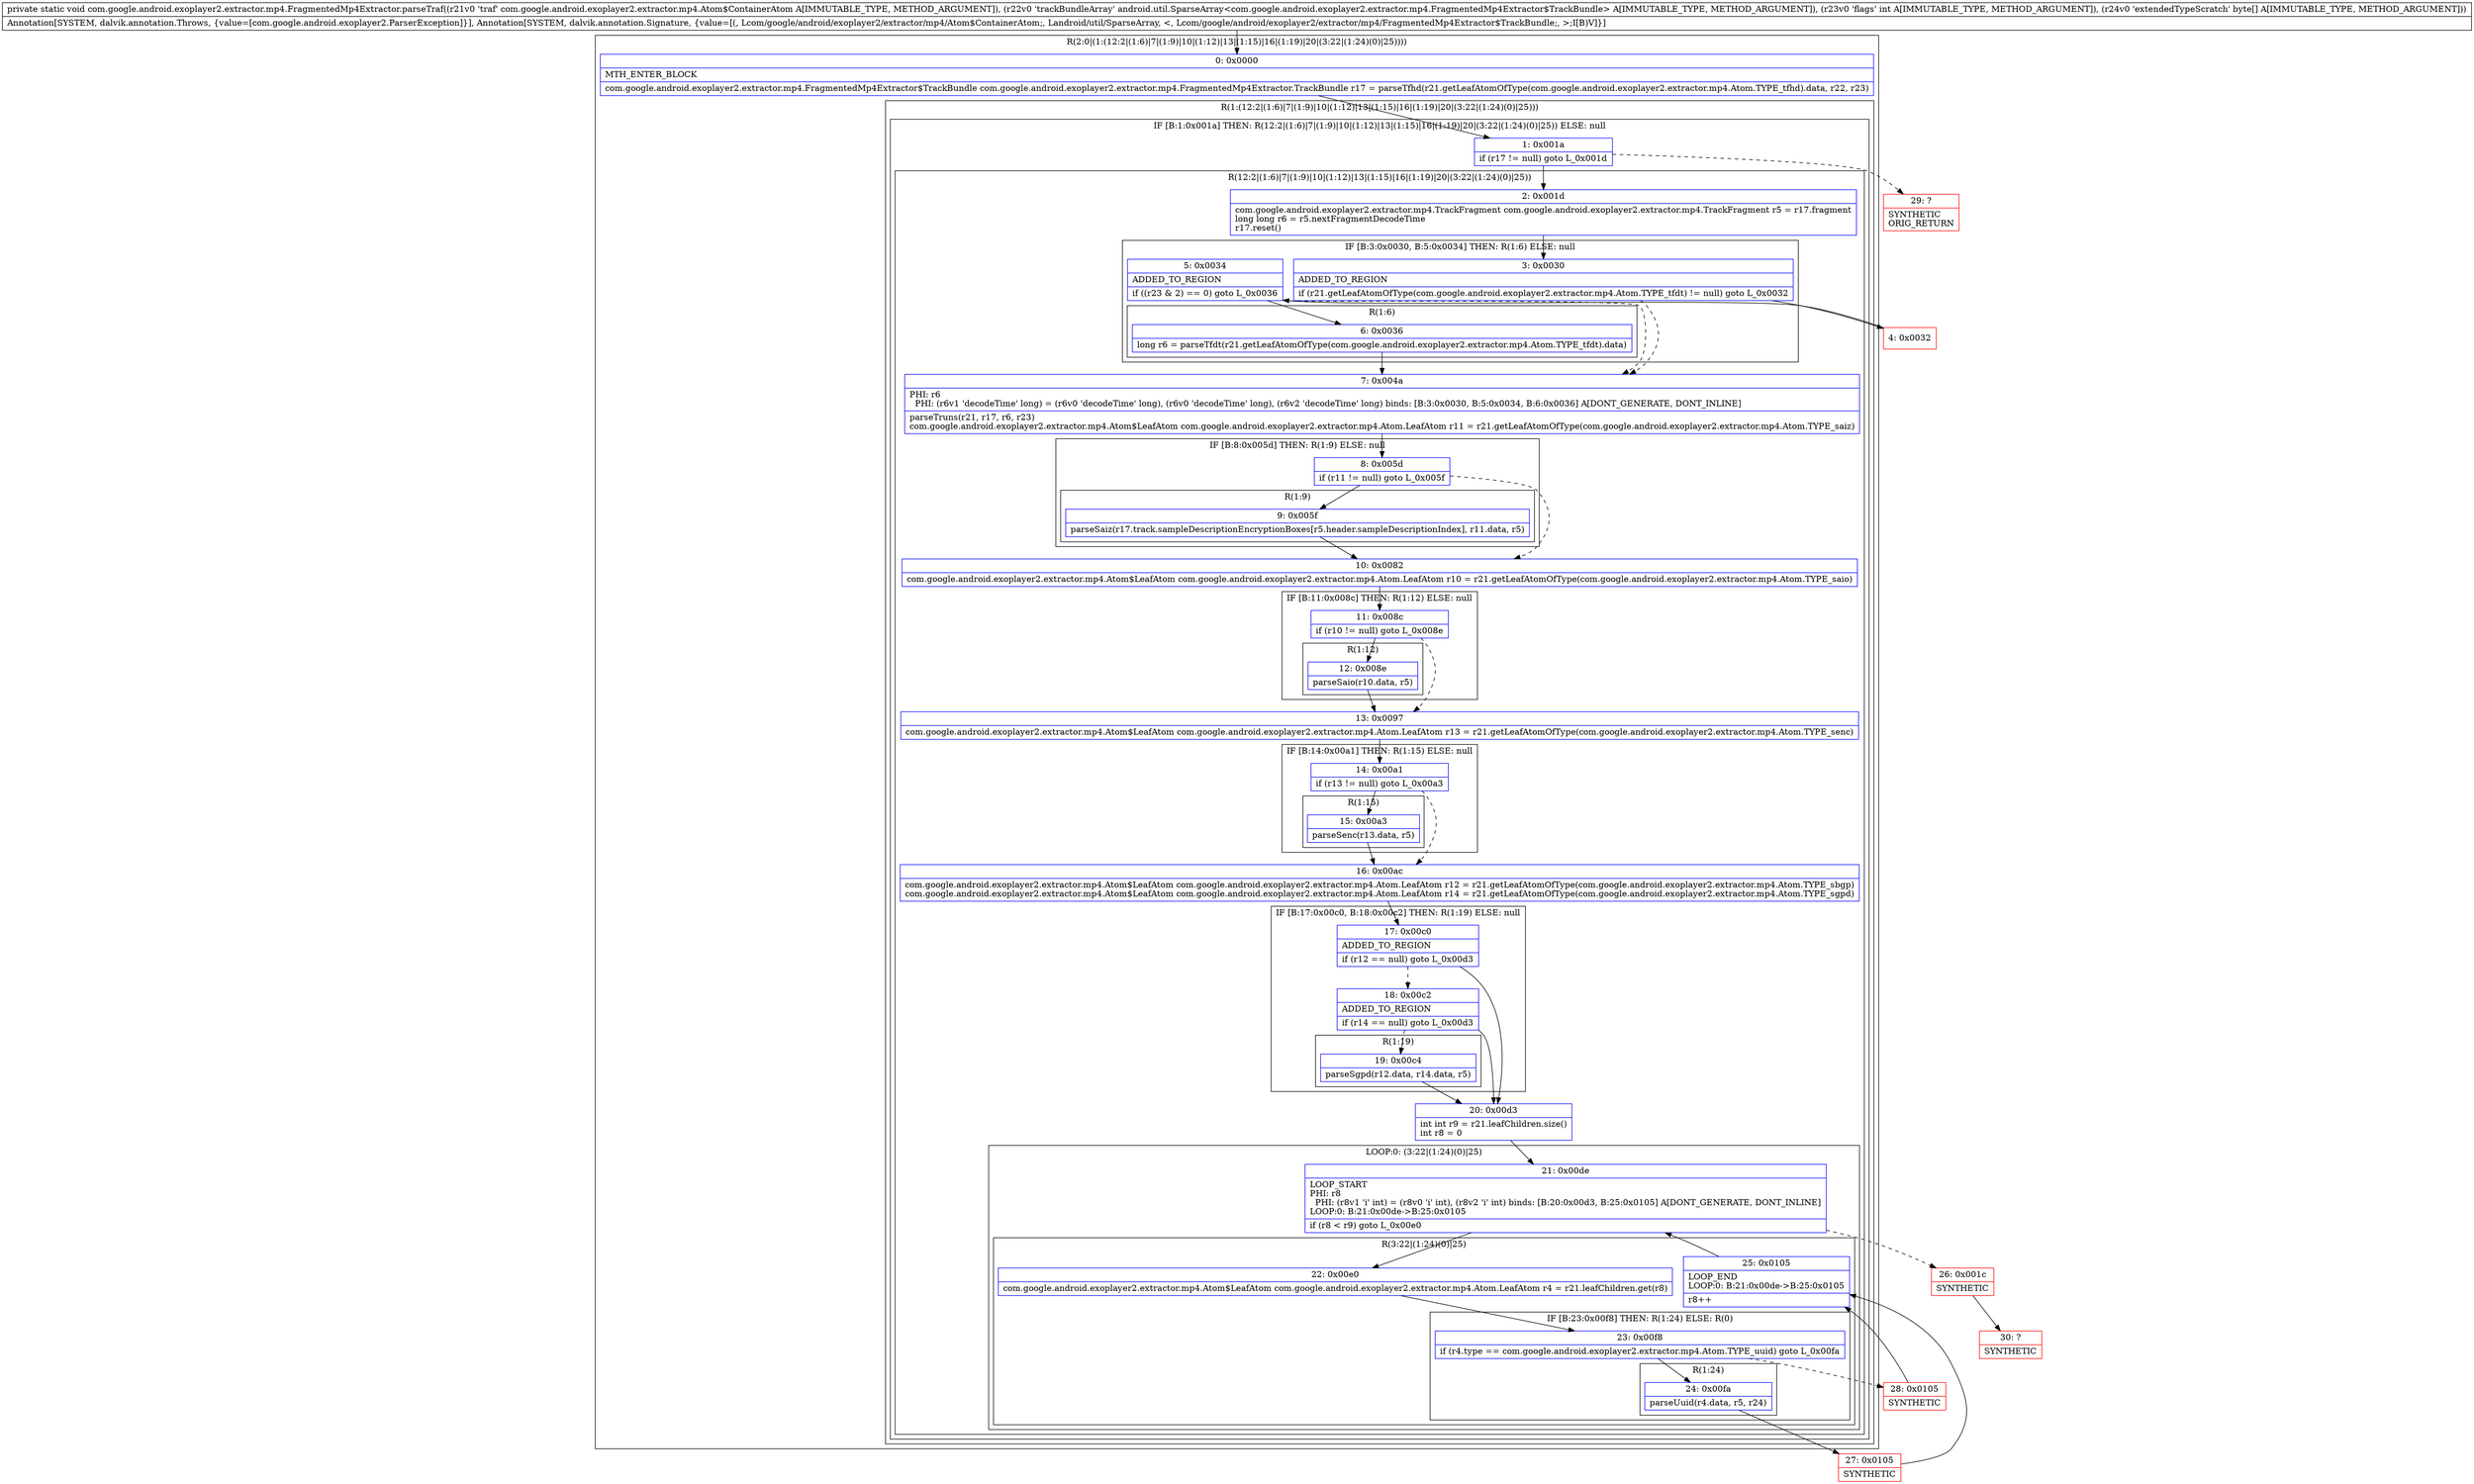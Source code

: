 digraph "CFG forcom.google.android.exoplayer2.extractor.mp4.FragmentedMp4Extractor.parseTraf(Lcom\/google\/android\/exoplayer2\/extractor\/mp4\/Atom$ContainerAtom;Landroid\/util\/SparseArray;I[B)V" {
subgraph cluster_Region_87258491 {
label = "R(2:0|(1:(12:2|(1:6)|7|(1:9)|10|(1:12)|13|(1:15)|16|(1:19)|20|(3:22|(1:24)(0)|25))))";
node [shape=record,color=blue];
Node_0 [shape=record,label="{0\:\ 0x0000|MTH_ENTER_BLOCK\l|com.google.android.exoplayer2.extractor.mp4.FragmentedMp4Extractor$TrackBundle com.google.android.exoplayer2.extractor.mp4.FragmentedMp4Extractor.TrackBundle r17 = parseTfhd(r21.getLeafAtomOfType(com.google.android.exoplayer2.extractor.mp4.Atom.TYPE_tfhd).data, r22, r23)\l}"];
subgraph cluster_Region_1297204412 {
label = "R(1:(12:2|(1:6)|7|(1:9)|10|(1:12)|13|(1:15)|16|(1:19)|20|(3:22|(1:24)(0)|25)))";
node [shape=record,color=blue];
subgraph cluster_IfRegion_188303070 {
label = "IF [B:1:0x001a] THEN: R(12:2|(1:6)|7|(1:9)|10|(1:12)|13|(1:15)|16|(1:19)|20|(3:22|(1:24)(0)|25)) ELSE: null";
node [shape=record,color=blue];
Node_1 [shape=record,label="{1\:\ 0x001a|if (r17 != null) goto L_0x001d\l}"];
subgraph cluster_Region_1241481221 {
label = "R(12:2|(1:6)|7|(1:9)|10|(1:12)|13|(1:15)|16|(1:19)|20|(3:22|(1:24)(0)|25))";
node [shape=record,color=blue];
Node_2 [shape=record,label="{2\:\ 0x001d|com.google.android.exoplayer2.extractor.mp4.TrackFragment com.google.android.exoplayer2.extractor.mp4.TrackFragment r5 = r17.fragment\llong long r6 = r5.nextFragmentDecodeTime\lr17.reset()\l}"];
subgraph cluster_IfRegion_494544551 {
label = "IF [B:3:0x0030, B:5:0x0034] THEN: R(1:6) ELSE: null";
node [shape=record,color=blue];
Node_3 [shape=record,label="{3\:\ 0x0030|ADDED_TO_REGION\l|if (r21.getLeafAtomOfType(com.google.android.exoplayer2.extractor.mp4.Atom.TYPE_tfdt) != null) goto L_0x0032\l}"];
Node_5 [shape=record,label="{5\:\ 0x0034|ADDED_TO_REGION\l|if ((r23 & 2) == 0) goto L_0x0036\l}"];
subgraph cluster_Region_519943230 {
label = "R(1:6)";
node [shape=record,color=blue];
Node_6 [shape=record,label="{6\:\ 0x0036|long r6 = parseTfdt(r21.getLeafAtomOfType(com.google.android.exoplayer2.extractor.mp4.Atom.TYPE_tfdt).data)\l}"];
}
}
Node_7 [shape=record,label="{7\:\ 0x004a|PHI: r6 \l  PHI: (r6v1 'decodeTime' long) = (r6v0 'decodeTime' long), (r6v0 'decodeTime' long), (r6v2 'decodeTime' long) binds: [B:3:0x0030, B:5:0x0034, B:6:0x0036] A[DONT_GENERATE, DONT_INLINE]\l|parseTruns(r21, r17, r6, r23)\lcom.google.android.exoplayer2.extractor.mp4.Atom$LeafAtom com.google.android.exoplayer2.extractor.mp4.Atom.LeafAtom r11 = r21.getLeafAtomOfType(com.google.android.exoplayer2.extractor.mp4.Atom.TYPE_saiz)\l}"];
subgraph cluster_IfRegion_1140716584 {
label = "IF [B:8:0x005d] THEN: R(1:9) ELSE: null";
node [shape=record,color=blue];
Node_8 [shape=record,label="{8\:\ 0x005d|if (r11 != null) goto L_0x005f\l}"];
subgraph cluster_Region_1529067945 {
label = "R(1:9)";
node [shape=record,color=blue];
Node_9 [shape=record,label="{9\:\ 0x005f|parseSaiz(r17.track.sampleDescriptionEncryptionBoxes[r5.header.sampleDescriptionIndex], r11.data, r5)\l}"];
}
}
Node_10 [shape=record,label="{10\:\ 0x0082|com.google.android.exoplayer2.extractor.mp4.Atom$LeafAtom com.google.android.exoplayer2.extractor.mp4.Atom.LeafAtom r10 = r21.getLeafAtomOfType(com.google.android.exoplayer2.extractor.mp4.Atom.TYPE_saio)\l}"];
subgraph cluster_IfRegion_2045352825 {
label = "IF [B:11:0x008c] THEN: R(1:12) ELSE: null";
node [shape=record,color=blue];
Node_11 [shape=record,label="{11\:\ 0x008c|if (r10 != null) goto L_0x008e\l}"];
subgraph cluster_Region_1168475931 {
label = "R(1:12)";
node [shape=record,color=blue];
Node_12 [shape=record,label="{12\:\ 0x008e|parseSaio(r10.data, r5)\l}"];
}
}
Node_13 [shape=record,label="{13\:\ 0x0097|com.google.android.exoplayer2.extractor.mp4.Atom$LeafAtom com.google.android.exoplayer2.extractor.mp4.Atom.LeafAtom r13 = r21.getLeafAtomOfType(com.google.android.exoplayer2.extractor.mp4.Atom.TYPE_senc)\l}"];
subgraph cluster_IfRegion_1159227759 {
label = "IF [B:14:0x00a1] THEN: R(1:15) ELSE: null";
node [shape=record,color=blue];
Node_14 [shape=record,label="{14\:\ 0x00a1|if (r13 != null) goto L_0x00a3\l}"];
subgraph cluster_Region_82523847 {
label = "R(1:15)";
node [shape=record,color=blue];
Node_15 [shape=record,label="{15\:\ 0x00a3|parseSenc(r13.data, r5)\l}"];
}
}
Node_16 [shape=record,label="{16\:\ 0x00ac|com.google.android.exoplayer2.extractor.mp4.Atom$LeafAtom com.google.android.exoplayer2.extractor.mp4.Atom.LeafAtom r12 = r21.getLeafAtomOfType(com.google.android.exoplayer2.extractor.mp4.Atom.TYPE_sbgp)\lcom.google.android.exoplayer2.extractor.mp4.Atom$LeafAtom com.google.android.exoplayer2.extractor.mp4.Atom.LeafAtom r14 = r21.getLeafAtomOfType(com.google.android.exoplayer2.extractor.mp4.Atom.TYPE_sgpd)\l}"];
subgraph cluster_IfRegion_909601206 {
label = "IF [B:17:0x00c0, B:18:0x00c2] THEN: R(1:19) ELSE: null";
node [shape=record,color=blue];
Node_17 [shape=record,label="{17\:\ 0x00c0|ADDED_TO_REGION\l|if (r12 == null) goto L_0x00d3\l}"];
Node_18 [shape=record,label="{18\:\ 0x00c2|ADDED_TO_REGION\l|if (r14 == null) goto L_0x00d3\l}"];
subgraph cluster_Region_832659959 {
label = "R(1:19)";
node [shape=record,color=blue];
Node_19 [shape=record,label="{19\:\ 0x00c4|parseSgpd(r12.data, r14.data, r5)\l}"];
}
}
Node_20 [shape=record,label="{20\:\ 0x00d3|int int r9 = r21.leafChildren.size()\lint r8 = 0\l}"];
subgraph cluster_LoopRegion_440899564 {
label = "LOOP:0: (3:22|(1:24)(0)|25)";
node [shape=record,color=blue];
Node_21 [shape=record,label="{21\:\ 0x00de|LOOP_START\lPHI: r8 \l  PHI: (r8v1 'i' int) = (r8v0 'i' int), (r8v2 'i' int) binds: [B:20:0x00d3, B:25:0x0105] A[DONT_GENERATE, DONT_INLINE]\lLOOP:0: B:21:0x00de\-\>B:25:0x0105\l|if (r8 \< r9) goto L_0x00e0\l}"];
subgraph cluster_Region_792782222 {
label = "R(3:22|(1:24)(0)|25)";
node [shape=record,color=blue];
Node_22 [shape=record,label="{22\:\ 0x00e0|com.google.android.exoplayer2.extractor.mp4.Atom$LeafAtom com.google.android.exoplayer2.extractor.mp4.Atom.LeafAtom r4 = r21.leafChildren.get(r8)\l}"];
subgraph cluster_IfRegion_689287704 {
label = "IF [B:23:0x00f8] THEN: R(1:24) ELSE: R(0)";
node [shape=record,color=blue];
Node_23 [shape=record,label="{23\:\ 0x00f8|if (r4.type == com.google.android.exoplayer2.extractor.mp4.Atom.TYPE_uuid) goto L_0x00fa\l}"];
subgraph cluster_Region_1997105307 {
label = "R(1:24)";
node [shape=record,color=blue];
Node_24 [shape=record,label="{24\:\ 0x00fa|parseUuid(r4.data, r5, r24)\l}"];
}
subgraph cluster_Region_686353912 {
label = "R(0)";
node [shape=record,color=blue];
}
}
Node_25 [shape=record,label="{25\:\ 0x0105|LOOP_END\lLOOP:0: B:21:0x00de\-\>B:25:0x0105\l|r8++\l}"];
}
}
}
}
}
}
Node_4 [shape=record,color=red,label="{4\:\ 0x0032}"];
Node_26 [shape=record,color=red,label="{26\:\ 0x001c|SYNTHETIC\l}"];
Node_27 [shape=record,color=red,label="{27\:\ 0x0105|SYNTHETIC\l}"];
Node_28 [shape=record,color=red,label="{28\:\ 0x0105|SYNTHETIC\l}"];
Node_29 [shape=record,color=red,label="{29\:\ ?|SYNTHETIC\lORIG_RETURN\l}"];
Node_30 [shape=record,color=red,label="{30\:\ ?|SYNTHETIC\l}"];
MethodNode[shape=record,label="{private static void com.google.android.exoplayer2.extractor.mp4.FragmentedMp4Extractor.parseTraf((r21v0 'traf' com.google.android.exoplayer2.extractor.mp4.Atom$ContainerAtom A[IMMUTABLE_TYPE, METHOD_ARGUMENT]), (r22v0 'trackBundleArray' android.util.SparseArray\<com.google.android.exoplayer2.extractor.mp4.FragmentedMp4Extractor$TrackBundle\> A[IMMUTABLE_TYPE, METHOD_ARGUMENT]), (r23v0 'flags' int A[IMMUTABLE_TYPE, METHOD_ARGUMENT]), (r24v0 'extendedTypeScratch' byte[] A[IMMUTABLE_TYPE, METHOD_ARGUMENT]))  | Annotation[SYSTEM, dalvik.annotation.Throws, \{value=[com.google.android.exoplayer2.ParserException]\}], Annotation[SYSTEM, dalvik.annotation.Signature, \{value=[(, Lcom\/google\/android\/exoplayer2\/extractor\/mp4\/Atom$ContainerAtom;, Landroid\/util\/SparseArray, \<, Lcom\/google\/android\/exoplayer2\/extractor\/mp4\/FragmentedMp4Extractor$TrackBundle;, \>;I[B)V]\}]\l}"];
MethodNode -> Node_0;
Node_0 -> Node_1;
Node_1 -> Node_2;
Node_1 -> Node_29[style=dashed];
Node_2 -> Node_3;
Node_3 -> Node_4;
Node_3 -> Node_7[style=dashed];
Node_5 -> Node_6;
Node_5 -> Node_7[style=dashed];
Node_6 -> Node_7;
Node_7 -> Node_8;
Node_8 -> Node_9;
Node_8 -> Node_10[style=dashed];
Node_9 -> Node_10;
Node_10 -> Node_11;
Node_11 -> Node_12;
Node_11 -> Node_13[style=dashed];
Node_12 -> Node_13;
Node_13 -> Node_14;
Node_14 -> Node_15;
Node_14 -> Node_16[style=dashed];
Node_15 -> Node_16;
Node_16 -> Node_17;
Node_17 -> Node_18[style=dashed];
Node_17 -> Node_20;
Node_18 -> Node_19[style=dashed];
Node_18 -> Node_20;
Node_19 -> Node_20;
Node_20 -> Node_21;
Node_21 -> Node_22;
Node_21 -> Node_26[style=dashed];
Node_22 -> Node_23;
Node_23 -> Node_24;
Node_23 -> Node_28[style=dashed];
Node_24 -> Node_27;
Node_25 -> Node_21;
Node_4 -> Node_5;
Node_26 -> Node_30;
Node_27 -> Node_25;
Node_28 -> Node_25;
}

